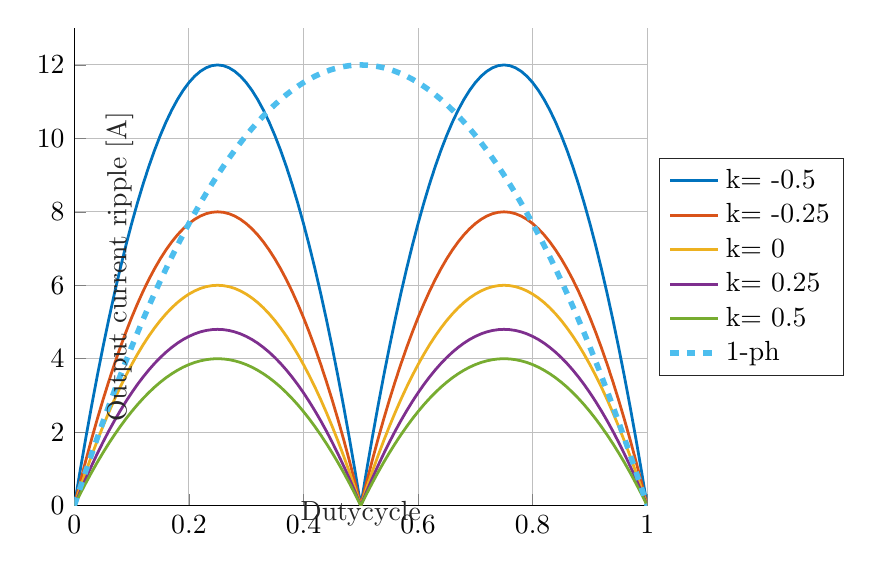 % This file was created by matlab2tikz.
%
\definecolor{mycolor1}{rgb}{0.0,0.447,0.741}%
\definecolor{mycolor2}{rgb}{0.85,0.325,0.098}%
\definecolor{mycolor3}{rgb}{0.929,0.694,0.125}%
\definecolor{mycolor4}{rgb}{0.494,0.184,0.556}%
\definecolor{mycolor5}{rgb}{0.466,0.674,0.188}%
\definecolor{mycolor6}{rgb}{0.301,0.745,0.933}%
%
\begin{tikzpicture}

\begin{axis}[%
width=0.6\columnwidth,
height=0.5\columnwidth,
at={(0\columnwidth,0\columnwidth)},
scale only axis,
xmin=0,
xmax=1,
xlabel style={font=\color{white!15!black}},
xlabel={Dutycycle},
x label style={at={(axis description cs:0.5,0.03)},anchor=north},
ymin=0,
ymax=13,
ytick distance = 2,
ylabel style={font=\color{white!15!black}},
ylabel={Output current ripple [A]},
y label style={at={(axis description cs:0.12,.5)},anchor=south},
axis background/.style={fill=white},
axis x line*=bottom,
axis y line*=left,
xmajorgrids,
ymajorgrids,
%legend style={at={(0.5,-0.22)}, anchor=north, legend cell align=left, align=left, draw=white!15!black},
%legend columns=-1
legend style={at={(1.02,0.5)}, anchor=west, legend cell align=left, align=left, draw=white!15!black},
]
\addplot [color=mycolor1, line width=1.0pt]
  table[row sep=crcr]{%
0	0\\
0.01	0.941\\
0.02	1.843\\
0.03	2.707\\
0.04	3.533\\
0.05	4.32\\
0.06	5.069\\
0.07	5.779\\
0.08	6.451\\
0.09	7.085\\
0.1	7.68\\
0.11	8.237\\
0.12	8.755\\
0.13	9.235\\
0.14	9.677\\
0.15	10.08\\
0.16	10.445\\
0.17	10.771\\
0.18	11.059\\
0.19	11.309\\
0.2	11.52\\
0.21	11.693\\
0.22	11.827\\
0.23	11.923\\
0.24	11.981\\
0.25	12\\
0.26	11.981\\
0.27	11.923\\
0.28	11.827\\
0.29	11.693\\
0.3	11.52\\
0.31	11.309\\
0.32	11.059\\
0.33	10.771\\
0.34	10.445\\
0.35	10.08\\
0.36	9.677\\
0.37	9.235\\
0.38	8.755\\
0.39	8.237\\
0.4	7.68\\
0.41	7.085\\
0.42	6.451\\
0.43	5.779\\
0.44	5.069\\
0.45	4.32\\
0.46	3.533\\
0.47	2.707\\
0.48	1.843\\
0.49	0.941\\
0.5	0\\
0.51	0.941\\
0.52	1.843\\
0.53	2.707\\
0.54	3.533\\
0.55	4.32\\
0.56	5.069\\
0.57	5.779\\
0.58	6.451\\
0.59	7.085\\
0.6	7.68\\
0.61	8.237\\
0.62	8.755\\
0.63	9.235\\
0.64	9.677\\
0.65	10.08\\
0.66	10.445\\
0.67	10.771\\
0.68	11.059\\
0.69	11.309\\
0.7	11.52\\
0.71	11.693\\
0.72	11.827\\
0.73	11.923\\
0.74	11.981\\
0.75	12\\
0.76	11.981\\
0.77	11.923\\
0.78	11.827\\
0.79	11.693\\
0.8	11.52\\
0.81	11.309\\
0.82	11.059\\
0.83	10.771\\
0.84	10.445\\
0.85	10.08\\
0.86	9.677\\
0.87	9.235\\
0.88	8.755\\
0.89	8.237\\
0.9	7.68\\
0.91	7.085\\
0.92	6.451\\
0.93	5.779\\
0.94	5.069\\
0.95	4.32\\
0.96	3.533\\
0.97	2.707\\
0.98	1.843\\
0.99	0.941\\
1	0\\
};
\addlegendentry{k= -0.5}

\addplot [color=mycolor2, line width=1.0pt]
  table[row sep=crcr]{%
0	0\\
0.01	0.627\\
0.02	1.229\\
0.03	1.805\\
0.04	2.355\\
0.05	2.88\\
0.06	3.379\\
0.07	3.853\\
0.08	4.301\\
0.09	4.723\\
0.1	5.12\\
0.11	5.491\\
0.12	5.837\\
0.13	6.157\\
0.14	6.451\\
0.15	6.72\\
0.16	6.963\\
0.17	7.181\\
0.18	7.373\\
0.19	7.539\\
0.2	7.68\\
0.21	7.795\\
0.22	7.885\\
0.23	7.949\\
0.24	7.987\\
0.25	8\\
0.26	7.987\\
0.27	7.949\\
0.28	7.885\\
0.29	7.795\\
0.3	7.68\\
0.31	7.539\\
0.32	7.373\\
0.33	7.181\\
0.34	6.963\\
0.35	6.72\\
0.36	6.451\\
0.37	6.157\\
0.38	5.837\\
0.39	5.491\\
0.4	5.12\\
0.41	4.723\\
0.42	4.301\\
0.43	3.853\\
0.44	3.379\\
0.45	2.88\\
0.46	2.355\\
0.47	1.805\\
0.48	1.229\\
0.49	0.627\\
0.5	0\\
0.51	0.627\\
0.52	1.229\\
0.53	1.805\\
0.54	2.355\\
0.55	2.88\\
0.56	3.379\\
0.57	3.853\\
0.58	4.301\\
0.59	4.723\\
0.6	5.12\\
0.61	5.491\\
0.62	5.837\\
0.63	6.157\\
0.64	6.451\\
0.65	6.72\\
0.66	6.963\\
0.67	7.181\\
0.68	7.373\\
0.69	7.539\\
0.7	7.68\\
0.71	7.795\\
0.72	7.885\\
0.73	7.949\\
0.74	7.987\\
0.75	8\\
0.76	7.987\\
0.77	7.949\\
0.78	7.885\\
0.79	7.795\\
0.8	7.68\\
0.81	7.539\\
0.82	7.373\\
0.83	7.181\\
0.84	6.963\\
0.85	6.72\\
0.86	6.451\\
0.87	6.157\\
0.88	5.837\\
0.89	5.491\\
0.9	5.12\\
0.91	4.723\\
0.92	4.301\\
0.93	3.853\\
0.94	3.379\\
0.95	2.88\\
0.96	2.355\\
0.97	1.805\\
0.98	1.229\\
0.99	0.627\\
1	0\\
};
\addlegendentry{k= -0.25}

\addplot [color=mycolor3, line width=1.0pt]
  table[row sep=crcr]{%
0	0\\
0.01	0.47\\
0.02	0.922\\
0.03	1.354\\
0.04	1.766\\
0.05	2.16\\
0.06	2.534\\
0.07	2.89\\
0.08	3.226\\
0.09	3.542\\
0.1	3.84\\
0.11	4.118\\
0.12	4.378\\
0.13	4.618\\
0.14	4.838\\
0.15	5.04\\
0.16	5.222\\
0.17	5.386\\
0.18	5.53\\
0.19	5.654\\
0.2	5.76\\
0.21	5.846\\
0.22	5.914\\
0.23	5.962\\
0.24	5.99\\
0.25	6\\
0.26	5.99\\
0.27	5.962\\
0.28	5.914\\
0.29	5.846\\
0.3	5.76\\
0.31	5.654\\
0.32	5.53\\
0.33	5.386\\
0.34	5.222\\
0.35	5.04\\
0.36	4.838\\
0.37	4.618\\
0.38	4.378\\
0.39	4.118\\
0.4	3.84\\
0.41	3.542\\
0.42	3.226\\
0.43	2.89\\
0.44	2.534\\
0.45	2.16\\
0.46	1.766\\
0.47	1.354\\
0.48	0.922\\
0.49	0.47\\
0.5	0\\
0.51	0.47\\
0.52	0.922\\
0.53	1.354\\
0.54	1.766\\
0.55	2.16\\
0.56	2.534\\
0.57	2.89\\
0.58	3.226\\
0.59	3.542\\
0.6	3.84\\
0.61	4.118\\
0.62	4.378\\
0.63	4.618\\
0.64	4.838\\
0.65	5.04\\
0.66	5.222\\
0.67	5.386\\
0.68	5.53\\
0.69	5.654\\
0.7	5.76\\
0.71	5.846\\
0.72	5.914\\
0.73	5.962\\
0.74	5.99\\
0.75	6\\
0.76	5.99\\
0.77	5.962\\
0.78	5.914\\
0.79	5.846\\
0.8	5.76\\
0.81	5.654\\
0.82	5.53\\
0.83	5.386\\
0.84	5.222\\
0.85	5.04\\
0.86	4.838\\
0.87	4.618\\
0.88	4.378\\
0.89	4.118\\
0.9	3.84\\
0.91	3.542\\
0.92	3.226\\
0.93	2.89\\
0.94	2.534\\
0.95	2.16\\
0.96	1.766\\
0.97	1.354\\
0.98	0.922\\
0.99	0.47\\
1	0\\
};
\addlegendentry{k= 0}

\addplot [color=mycolor4, line width=1.0pt]
  table[row sep=crcr]{%
0	0\\
0.01	0.376\\
0.02	0.737\\
0.03	1.083\\
0.04	1.413\\
0.05	1.728\\
0.06	2.028\\
0.07	2.312\\
0.08	2.58\\
0.09	2.834\\
0.1	3.072\\
0.11	3.295\\
0.12	3.502\\
0.13	3.694\\
0.14	3.871\\
0.15	4.032\\
0.16	4.178\\
0.17	4.308\\
0.18	4.424\\
0.19	4.524\\
0.2	4.608\\
0.21	4.677\\
0.22	4.731\\
0.23	4.769\\
0.24	4.792\\
0.25	4.8\\
0.26	4.792\\
0.27	4.769\\
0.28	4.731\\
0.29	4.677\\
0.3	4.608\\
0.31	4.524\\
0.32	4.424\\
0.33	4.308\\
0.34	4.178\\
0.35	4.032\\
0.36	3.871\\
0.37	3.694\\
0.38	3.502\\
0.39	3.295\\
0.4	3.072\\
0.41	2.834\\
0.42	2.58\\
0.43	2.312\\
0.44	2.028\\
0.45	1.728\\
0.46	1.413\\
0.47	1.083\\
0.48	0.737\\
0.49	0.376\\
0.5	0\\
0.51	0.376\\
0.52	0.737\\
0.53	1.083\\
0.54	1.413\\
0.55	1.728\\
0.56	2.028\\
0.57	2.312\\
0.58	2.58\\
0.59	2.834\\
0.6	3.072\\
0.61	3.295\\
0.62	3.502\\
0.63	3.694\\
0.64	3.871\\
0.65	4.032\\
0.66	4.178\\
0.67	4.308\\
0.68	4.424\\
0.69	4.524\\
0.7	4.608\\
0.71	4.677\\
0.72	4.731\\
0.73	4.769\\
0.74	4.792\\
0.75	4.8\\
0.76	4.792\\
0.77	4.769\\
0.78	4.731\\
0.79	4.677\\
0.8	4.608\\
0.81	4.524\\
0.82	4.424\\
0.83	4.308\\
0.84	4.178\\
0.85	4.032\\
0.86	3.871\\
0.87	3.694\\
0.88	3.502\\
0.89	3.295\\
0.9	3.072\\
0.91	2.834\\
0.92	2.58\\
0.93	2.312\\
0.94	2.028\\
0.95	1.728\\
0.96	1.413\\
0.97	1.083\\
0.98	0.737\\
0.99	0.376\\
1	0\\
};
\addlegendentry{k= 0.25}

\addplot [color=mycolor5, line width=1.0pt]
  table[row sep=crcr]{%
0	0\\
0.01	0.314\\
0.02	0.614\\
0.03	0.902\\
0.04	1.178\\
0.05	1.44\\
0.06	1.69\\
0.07	1.926\\
0.08	2.15\\
0.09	2.362\\
0.1	2.56\\
0.11	2.746\\
0.12	2.918\\
0.13	3.078\\
0.14	3.226\\
0.15	3.36\\
0.16	3.482\\
0.17	3.59\\
0.18	3.686\\
0.19	3.77\\
0.2	3.84\\
0.21	3.898\\
0.22	3.942\\
0.23	3.974\\
0.24	3.994\\
0.25	4\\
0.26	3.994\\
0.27	3.974\\
0.28	3.942\\
0.29	3.898\\
0.3	3.84\\
0.31	3.77\\
0.32	3.686\\
0.33	3.59\\
0.34	3.482\\
0.35	3.36\\
0.36	3.226\\
0.37	3.078\\
0.38	2.918\\
0.39	2.746\\
0.4	2.56\\
0.41	2.362\\
0.42	2.15\\
0.43	1.926\\
0.44	1.69\\
0.45	1.44\\
0.46	1.178\\
0.47	0.902\\
0.48	0.614\\
0.49	0.314\\
0.5	0\\
0.51	0.314\\
0.52	0.614\\
0.53	0.902\\
0.54	1.178\\
0.55	1.44\\
0.56	1.69\\
0.57	1.926\\
0.58	2.15\\
0.59	2.362\\
0.6	2.56\\
0.61	2.746\\
0.62	2.918\\
0.63	3.078\\
0.64	3.226\\
0.65	3.36\\
0.66	3.482\\
0.67	3.59\\
0.68	3.686\\
0.69	3.77\\
0.7	3.84\\
0.71	3.898\\
0.72	3.942\\
0.73	3.974\\
0.74	3.994\\
0.75	4\\
0.76	3.994\\
0.77	3.974\\
0.78	3.942\\
0.79	3.898\\
0.8	3.84\\
0.81	3.77\\
0.82	3.686\\
0.83	3.59\\
0.84	3.482\\
0.85	3.36\\
0.86	3.226\\
0.87	3.078\\
0.88	2.918\\
0.89	2.746\\
0.9	2.56\\
0.91	2.362\\
0.92	2.15\\
0.93	1.926\\
0.94	1.69\\
0.95	1.44\\
0.96	1.178\\
0.97	0.902\\
0.98	0.614\\
0.99	0.314\\
1	0\\
};
\addlegendentry{k= 0.5}

\addplot [color=mycolor6, dashed, line width=2.0pt]
  table[row sep=crcr]{%
0	0\\
0.01	0.475\\
0.02	0.941\\
0.03	1.397\\
0.04	1.843\\
0.05	2.28\\
0.06	2.707\\
0.07	3.125\\
0.08	3.533\\
0.09	3.931\\
0.1	4.32\\
0.11	4.699\\
0.12	5.069\\
0.13	5.429\\
0.14	5.779\\
0.15	6.12\\
0.16	6.451\\
0.17	6.773\\
0.18	7.085\\
0.19	7.387\\
0.2	7.68\\
0.21	7.963\\
0.22	8.237\\
0.23	8.501\\
0.24	8.755\\
0.25	9\\
0.26	9.235\\
0.27	9.461\\
0.28	9.677\\
0.29	9.883\\
0.3	10.08\\
0.31	10.267\\
0.32	10.445\\
0.33	10.613\\
0.34	10.771\\
0.35	10.92\\
0.36	11.059\\
0.37	11.189\\
0.38	11.309\\
0.39	11.419\\
0.4	11.52\\
0.41	11.611\\
0.42	11.693\\
0.43	11.765\\
0.44	11.827\\
0.45	11.88\\
0.46	11.923\\
0.47	11.957\\
0.48	11.981\\
0.49	11.995\\
0.5	12\\
0.51	11.995\\
0.52	11.981\\
0.53	11.957\\
0.54	11.923\\
0.55	11.88\\
0.56	11.827\\
0.57	11.765\\
0.58	11.693\\
0.59	11.611\\
0.6	11.52\\
0.61	11.419\\
0.62	11.309\\
0.63	11.189\\
0.64	11.059\\
0.65	10.92\\
0.66	10.771\\
0.67	10.613\\
0.68	10.445\\
0.69	10.267\\
0.7	10.08\\
0.71	9.883\\
0.72	9.677\\
0.73	9.461\\
0.74	9.235\\
0.75	9\\
0.76	8.755\\
0.77	8.501\\
0.78	8.237\\
0.79	7.963\\
0.8	7.68\\
0.81	7.387\\
0.82	7.085\\
0.83	6.773\\
0.84	6.451\\
0.85	6.12\\
0.86	5.779\\
0.87	5.429\\
0.88	5.069\\
0.89	4.699\\
0.9	4.32\\
0.91	3.931\\
0.92	3.533\\
0.93	3.125\\
0.94	2.707\\
0.95	2.28\\
0.96	1.843\\
0.97	1.397\\
0.98	0.941\\
0.99	0.475\\
1	0\\
};
\addlegendentry{1-ph}

\end{axis}
\end{tikzpicture}%